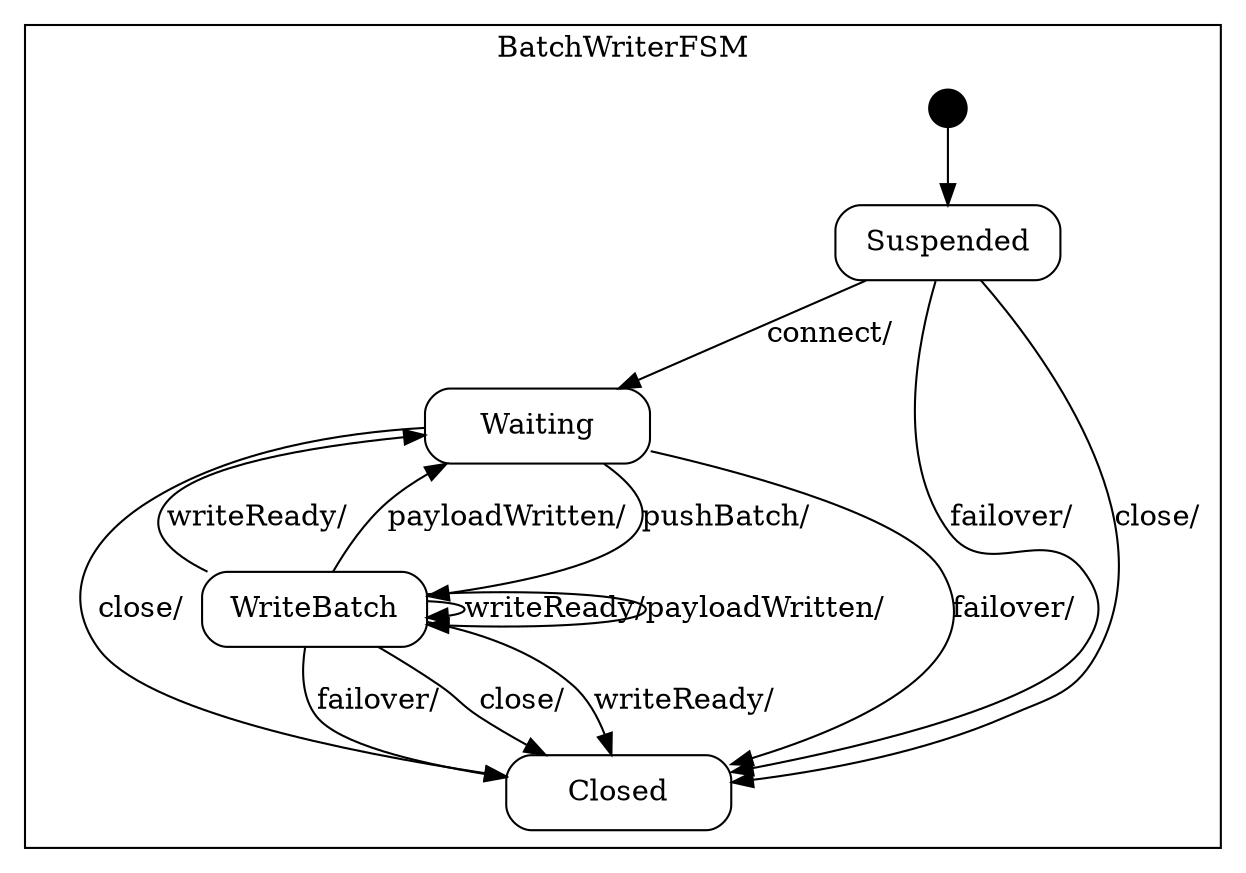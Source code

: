 digraph BatchWriter {

    node
        [shape=Mrecord width=1.5];

    subgraph cluster_BatchWriterFSM {

        label="BatchWriterFSM";

        //
        // States (Nodes)
        //

        "BatchWriterFSM::Suspended"
            [label="{Suspended}"];

        "BatchWriterFSM::Waiting"
            [label="{Waiting}"];

        "BatchWriterFSM::WriteBatch"
            [label="{WriteBatch}"];

        "BatchWriterFSM::Closed"
            [label="{Closed}"];

        "%start"
            [label="" shape=circle style=filled fillcolor=black width=0.25];

        //
        // Transitions (Edges)
        //

        "BatchWriterFSM::Suspended" -> "BatchWriterFSM::Waiting"
            [label="connect/\l"];

        "BatchWriterFSM::Suspended" -> "BatchWriterFSM::Closed"
            [label="failover/\l"];

        "BatchWriterFSM::Suspended" -> "BatchWriterFSM::Closed"
            [label="close/\l"];

        "BatchWriterFSM::Waiting" -> "BatchWriterFSM::WriteBatch"
            [label="pushBatch/\l"];

        "BatchWriterFSM::Waiting" -> "BatchWriterFSM::Closed"
            [label="failover/\l"];

        "BatchWriterFSM::Waiting" -> "BatchWriterFSM::Closed"
            [label="close/\l"];

        "BatchWriterFSM::WriteBatch" -> "BatchWriterFSM::Closed"
            [label="writeReady/\l"];

        "BatchWriterFSM::WriteBatch" -> "BatchWriterFSM::WriteBatch"
            [label="writeReady/\l"];

        "BatchWriterFSM::WriteBatch" -> "BatchWriterFSM::Waiting"
            [label="writeReady/\l"];

        "BatchWriterFSM::WriteBatch" -> "BatchWriterFSM::WriteBatch"
            [label="payloadWritten/\l"];

        "BatchWriterFSM::WriteBatch" -> "BatchWriterFSM::Waiting"
            [label="payloadWritten/\l"];

        "BatchWriterFSM::WriteBatch" -> "BatchWriterFSM::Closed"
            [label="failover/\l"];

        "BatchWriterFSM::WriteBatch" -> "BatchWriterFSM::Closed"
            [label="close/\l"];

        "%start" -> "BatchWriterFSM::Suspended"
    }

}
